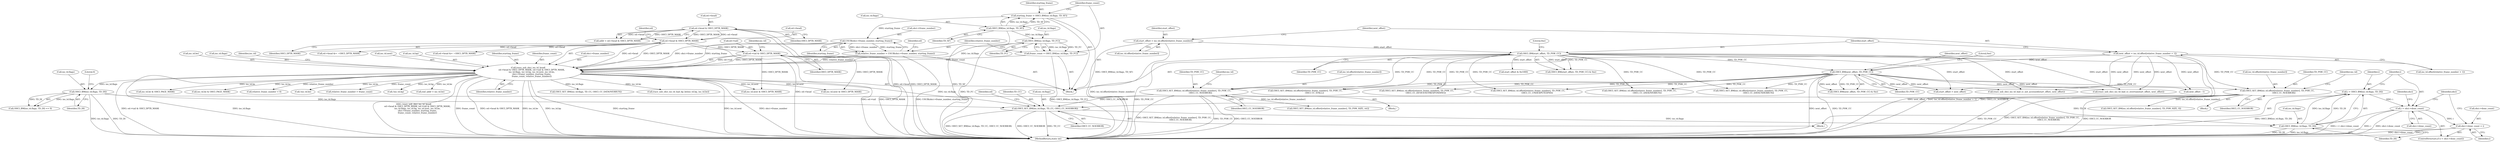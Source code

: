 digraph "0_qemu_26f670a244982335cc08943fb1ec099a2c81e42d@pointer" {
"1000904" [label="(Call,ohci->done_count = i)"];
"1000899" [label="(Call,i < ohci->done_count)"];
"1000891" [label="(Call,i = OHCI_BM(iso_td.flags, TD_DI))"];
"1000893" [label="(Call,OHCI_BM(iso_td.flags, TD_DI))"];
"1000859" [label="(Call,OHCI_SET_BM(iso_td.flags, TD_CC, OHCI_CC_NOERROR))"];
"1000179" [label="(Call,trace_usb_ohci_iso_td_head(\n           ed->head & OHCI_DPTR_MASK, ed->tail & OHCI_DPTR_MASK,\n           iso_td.flags, iso_td.bp, iso_td.next, iso_td.be,\n           ohci->frame_number, starting_frame,\n           frame_count, relative_frame_number))"];
"1000180" [label="(Call,ed->head & OHCI_DPTR_MASK)"];
"1000140" [label="(Call,ed->head & OHCI_DPTR_MASK)"];
"1000185" [label="(Call,ed->tail & OHCI_DPTR_MASK)"];
"1000167" [label="(Call,OHCI_BM(iso_td.flags, TD_FC))"];
"1000160" [label="(Call,OHCI_BM(iso_td.flags, TD_SF))"];
"1000174" [label="(Call,USUB(ohci->frame_number, starting_frame))"];
"1000158" [label="(Call,starting_frame = OHCI_BM(iso_td.flags, TD_SF))"];
"1000165" [label="(Call,frame_count = OHCI_BM(iso_td.flags, TD_FC))"];
"1000172" [label="(Call,relative_frame_number = USUB(ohci->frame_number, starting_frame))"];
"1000585" [label="(Call,OHCI_BM(iso_td.flags, TD_DI))"];
"1000737" [label="(Call,OHCI_SET_BM(iso_td.offset[relative_frame_number], TD_PSW_CC,\n                    OHCI_CC_NOERROR))"];
"1000409" [label="(Call,OHCI_BM(start_offset, TD_PSW_CC))"];
"1000389" [label="(Call,start_offset = iso_td.offset[relative_frame_number])"];
"1000419" [label="(Call,OHCI_BM(next_offset, TD_PSW_CC))"];
"1000396" [label="(Call,next_offset = iso_td.offset[relative_frame_number + 1])"];
"1000711" [label="(Call,OHCI_SET_BM(iso_td.offset[relative_frame_number], TD_PSW_CC,\n                    OHCI_CC_NOERROR))"];
"1000748" [label="(Identifier,iso_td)"];
"1000438" [label="(Call,trace_usb_ohci_iso_td_bad_cc_overrun(start_offset, next_offset))"];
"1000858" [label="(Block,)"];
"1000507" [label="(Call,iso_td.be & OHCI_PAGE_MASK)"];
"1000744" [label="(Identifier,OHCI_CC_NOERROR)"];
"1000745" [label="(Call,OHCI_SET_BM(iso_td.offset[relative_frame_number], TD_PSW_SIZE, 0))"];
"1000420" [label="(Identifier,next_offset)"];
"1000722" [label="(Identifier,iso_td)"];
"1000166" [label="(Identifier,frame_count)"];
"1000187" [label="(Identifier,ed)"];
"1000250" [label="(Call,relative_frame_number < 0)"];
"1000738" [label="(Call,iso_td.offset[relative_frame_number])"];
"1000804" [label="(Call,OHCI_SET_BM(iso_td.offset[relative_frame_number], TD_PSW_CC,\n                            OHCI_CC_DEVICENOTRESPONDING))"];
"1000375" [label="(Call,!iso_td.be)"];
"1000260" [label="(Call,relative_frame_number > frame_count)"];
"1000736" [label="(Block,)"];
"1000900" [label="(Identifier,i)"];
"1000371" [label="(Call,!iso_td.bp)"];
"1000175" [label="(Call,ohci->frame_number)"];
"1000180" [label="(Call,ed->head & OHCI_DPTR_MASK)"];
"1000434" [label="(Call,start_offset > next_offset)"];
"1000901" [label="(Call,ohci->done_count)"];
"1000172" [label="(Call,relative_frame_number = USUB(ohci->frame_number, starting_frame))"];
"1000179" [label="(Call,trace_usb_ohci_iso_td_head(\n           ed->head & OHCI_DPTR_MASK, ed->tail & OHCI_DPTR_MASK,\n           iso_td.flags, iso_td.bp, iso_td.next, iso_td.be,\n           ohci->frame_number, starting_frame,\n           frame_count, relative_frame_number))"];
"1000181" [label="(Call,ed->head)"];
"1000743" [label="(Identifier,TD_PSW_CC)"];
"1000185" [label="(Call,ed->tail & OHCI_DPTR_MASK)"];
"1000199" [label="(Call,iso_td.be)"];
"1000165" [label="(Call,frame_count = OHCI_BM(iso_td.flags, TD_FC))"];
"1000173" [label="(Identifier,relative_frame_number)"];
"1000906" [label="(Identifier,ohci)"];
"1000893" [label="(Call,OHCI_BM(iso_td.flags, TD_DI))"];
"1000517" [label="(Call,end_addr = iso_td.be)"];
"1000168" [label="(Call,iso_td.flags)"];
"1000859" [label="(Call,OHCI_SET_BM(iso_td.flags, TD_CC, OHCI_CC_NOERROR))"];
"1000424" [label="(Call,trace_usb_ohci_iso_td_bad_cc_not_accessed(start_offset, next_offset))"];
"1000159" [label="(Identifier,starting_frame)"];
"1000191" [label="(Identifier,iso_td)"];
"1000140" [label="(Call,ed->head & OHCI_DPTR_MASK)"];
"1000899" [label="(Call,i < ohci->done_count)"];
"1000418" [label="(Call,OHCI_BM(next_offset, TD_PSW_CC) & 0xe)"];
"1000138" [label="(Call,addr = ed->head & OHCI_DPTR_MASK)"];
"1000419" [label="(Call,OHCI_BM(next_offset, TD_PSW_CC))"];
"1000144" [label="(Identifier,OHCI_DPTR_MASK)"];
"1000410" [label="(Identifier,start_offset)"];
"1000189" [label="(Identifier,OHCI_DPTR_MASK)"];
"1000920" [label="(MethodReturn,static int)"];
"1000282" [label="(Call,iso_td.next & OHCI_DPTR_MASK)"];
"1000904" [label="(Call,ohci->done_count = i)"];
"1000412" [label="(Literal,0xe)"];
"1000396" [label="(Call,next_offset = iso_td.offset[relative_frame_number + 1])"];
"1000892" [label="(Identifier,i)"];
"1000586" [label="(Call,iso_td.flags)"];
"1000865" [label="(Call,ed->head &= ~OHCI_DPTR_MASK)"];
"1000737" [label="(Call,OHCI_SET_BM(iso_td.offset[relative_frame_number], TD_PSW_CC,\n                    OHCI_CC_NOERROR))"];
"1000190" [label="(Call,iso_td.flags)"];
"1000161" [label="(Call,iso_td.flags)"];
"1000718" [label="(Identifier,OHCI_CC_NOERROR)"];
"1000267" [label="(Call,OHCI_SET_BM(iso_td.flags, TD_CC, OHCI_CC_DATAOVERRUN))"];
"1000409" [label="(Call,OHCI_BM(start_offset, TD_PSW_CC))"];
"1000864" [label="(Identifier,OHCI_CC_NOERROR)"];
"1000585" [label="(Call,OHCI_BM(iso_td.flags, TD_DI))"];
"1000719" [label="(Call,OHCI_SET_BM(iso_td.offset[relative_frame_number], TD_PSW_SIZE, ret))"];
"1000141" [label="(Call,ed->head)"];
"1000891" [label="(Call,i = OHCI_BM(iso_td.flags, TD_DI))"];
"1000186" [label="(Call,ed->tail)"];
"1000860" [label="(Call,iso_td.flags)"];
"1000184" [label="(Identifier,OHCI_DPTR_MASK)"];
"1000411" [label="(Identifier,TD_PSW_CC)"];
"1000711" [label="(Call,OHCI_SET_BM(iso_td.offset[relative_frame_number], TD_PSW_CC,\n                    OHCI_CC_NOERROR))"];
"1000380" [label="(Call,trace_usb_ohci_iso_td_bad_bp_be(iso_td.bp, iso_td.be))"];
"1000695" [label="(Block,)"];
"1000110" [label="(Block,)"];
"1000765" [label="(Call,OHCI_SET_BM(iso_td.offset[relative_frame_number], TD_PSW_CC,\n                        OHCI_CC_DATAOVERRUN))"];
"1000211" [label="(Identifier,iso_td)"];
"1000867" [label="(Identifier,ed)"];
"1000158" [label="(Call,starting_frame = OHCI_BM(iso_td.flags, TD_SF))"];
"1000196" [label="(Call,iso_td.next)"];
"1000445" [label="(Call,start_offset & 0x1000)"];
"1000193" [label="(Call,iso_td.bp)"];
"1000590" [label="(Literal,0)"];
"1000874" [label="(Call,iso_td.next & OHCI_DPTR_MASK)"];
"1000207" [label="(Identifier,relative_frame_number)"];
"1000391" [label="(Call,iso_td.offset[relative_frame_number])"];
"1000589" [label="(Identifier,TD_DI)"];
"1000584" [label="(Call,OHCI_BM(iso_td.flags, TD_DI) == 0)"];
"1000389" [label="(Call,start_offset = iso_td.offset[relative_frame_number])"];
"1000863" [label="(Identifier,TD_CC)"];
"1000908" [label="(Identifier,i)"];
"1000390" [label="(Identifier,start_offset)"];
"1000905" [label="(Call,ohci->done_count)"];
"1000897" [label="(Identifier,TD_DI)"];
"1000825" [label="(Call,OHCI_SET_BM(iso_td.offset[relative_frame_number], TD_PSW_CC,\n                            OHCI_CC_STALL))"];
"1000712" [label="(Call,iso_td.offset[relative_frame_number])"];
"1000164" [label="(Identifier,TD_SF)"];
"1000174" [label="(Call,USUB(ohci->frame_number, starting_frame))"];
"1000182" [label="(Identifier,ed)"];
"1000911" [label="(Identifier,ohci)"];
"1000171" [label="(Identifier,TD_FC)"];
"1000408" [label="(Call,OHCI_BM(start_offset, TD_PSW_CC) & 0xe)"];
"1000178" [label="(Identifier,starting_frame)"];
"1000397" [label="(Identifier,next_offset)"];
"1000205" [label="(Identifier,starting_frame)"];
"1000466" [label="(Call,iso_td.be & OHCI_PAGE_MASK)"];
"1000845" [label="(Call,OHCI_SET_BM(iso_td.offset[relative_frame_number], TD_PSW_CC,\n                            OHCI_CC_UNDEXPETEDPID))"];
"1000273" [label="(Call,ed->head &= ~OHCI_DPTR_MASK)"];
"1000717" [label="(Identifier,TD_PSW_CC)"];
"1000898" [label="(ControlStructure,if (i < ohci->done_count))"];
"1000206" [label="(Identifier,frame_count)"];
"1000789" [label="(Call,OHCI_SET_BM(iso_td.offset[relative_frame_number], TD_PSW_CC,\n                        OHCI_CC_DATAUNDERRUN))"];
"1000894" [label="(Call,iso_td.flags)"];
"1000421" [label="(Identifier,TD_PSW_CC)"];
"1000398" [label="(Call,iso_td.offset[relative_frame_number + 1])"];
"1000422" [label="(Literal,0xe)"];
"1000160" [label="(Call,OHCI_BM(iso_td.flags, TD_SF))"];
"1000202" [label="(Call,ohci->frame_number)"];
"1000481" [label="(Call,next_offset - 1)"];
"1000167" [label="(Call,OHCI_BM(iso_td.flags, TD_FC))"];
"1000904" -> "1000898"  [label="AST: "];
"1000904" -> "1000908"  [label="CFG: "];
"1000905" -> "1000904"  [label="AST: "];
"1000908" -> "1000904"  [label="AST: "];
"1000911" -> "1000904"  [label="CFG: "];
"1000904" -> "1000920"  [label="DDG: ohci->done_count"];
"1000904" -> "1000920"  [label="DDG: i"];
"1000899" -> "1000904"  [label="DDG: i"];
"1000899" -> "1000898"  [label="AST: "];
"1000899" -> "1000901"  [label="CFG: "];
"1000900" -> "1000899"  [label="AST: "];
"1000901" -> "1000899"  [label="AST: "];
"1000906" -> "1000899"  [label="CFG: "];
"1000911" -> "1000899"  [label="CFG: "];
"1000899" -> "1000920"  [label="DDG: i < ohci->done_count"];
"1000899" -> "1000920"  [label="DDG: i"];
"1000899" -> "1000920"  [label="DDG: ohci->done_count"];
"1000891" -> "1000899"  [label="DDG: i"];
"1000891" -> "1000858"  [label="AST: "];
"1000891" -> "1000893"  [label="CFG: "];
"1000892" -> "1000891"  [label="AST: "];
"1000893" -> "1000891"  [label="AST: "];
"1000900" -> "1000891"  [label="CFG: "];
"1000891" -> "1000920"  [label="DDG: OHCI_BM(iso_td.flags, TD_DI)"];
"1000893" -> "1000891"  [label="DDG: iso_td.flags"];
"1000893" -> "1000891"  [label="DDG: TD_DI"];
"1000893" -> "1000897"  [label="CFG: "];
"1000894" -> "1000893"  [label="AST: "];
"1000897" -> "1000893"  [label="AST: "];
"1000893" -> "1000920"  [label="DDG: TD_DI"];
"1000893" -> "1000920"  [label="DDG: iso_td.flags"];
"1000859" -> "1000893"  [label="DDG: iso_td.flags"];
"1000585" -> "1000893"  [label="DDG: TD_DI"];
"1000859" -> "1000858"  [label="AST: "];
"1000859" -> "1000864"  [label="CFG: "];
"1000860" -> "1000859"  [label="AST: "];
"1000863" -> "1000859"  [label="AST: "];
"1000864" -> "1000859"  [label="AST: "];
"1000867" -> "1000859"  [label="CFG: "];
"1000859" -> "1000920"  [label="DDG: OHCI_SET_BM(iso_td.flags, TD_CC, OHCI_CC_NOERROR)"];
"1000859" -> "1000920"  [label="DDG: OHCI_CC_NOERROR"];
"1000859" -> "1000920"  [label="DDG: TD_CC"];
"1000179" -> "1000859"  [label="DDG: iso_td.flags"];
"1000585" -> "1000859"  [label="DDG: iso_td.flags"];
"1000737" -> "1000859"  [label="DDG: OHCI_CC_NOERROR"];
"1000711" -> "1000859"  [label="DDG: OHCI_CC_NOERROR"];
"1000179" -> "1000110"  [label="AST: "];
"1000179" -> "1000207"  [label="CFG: "];
"1000180" -> "1000179"  [label="AST: "];
"1000185" -> "1000179"  [label="AST: "];
"1000190" -> "1000179"  [label="AST: "];
"1000193" -> "1000179"  [label="AST: "];
"1000196" -> "1000179"  [label="AST: "];
"1000199" -> "1000179"  [label="AST: "];
"1000202" -> "1000179"  [label="AST: "];
"1000205" -> "1000179"  [label="AST: "];
"1000206" -> "1000179"  [label="AST: "];
"1000207" -> "1000179"  [label="AST: "];
"1000211" -> "1000179"  [label="CFG: "];
"1000179" -> "1000920"  [label="DDG: ed->tail & OHCI_DPTR_MASK"];
"1000179" -> "1000920"  [label="DDG: iso_td.flags"];
"1000179" -> "1000920"  [label="DDG: trace_usb_ohci_iso_td_head(\n           ed->head & OHCI_DPTR_MASK, ed->tail & OHCI_DPTR_MASK,\n           iso_td.flags, iso_td.bp, iso_td.next, iso_td.be,\n           ohci->frame_number, starting_frame,\n           frame_count, relative_frame_number)"];
"1000179" -> "1000920"  [label="DDG: frame_count"];
"1000179" -> "1000920"  [label="DDG: ed->head & OHCI_DPTR_MASK"];
"1000179" -> "1000920"  [label="DDG: iso_td.be"];
"1000179" -> "1000920"  [label="DDG: iso_td.bp"];
"1000179" -> "1000920"  [label="DDG: starting_frame"];
"1000179" -> "1000920"  [label="DDG: iso_td.next"];
"1000179" -> "1000920"  [label="DDG: ohci->frame_number"];
"1000180" -> "1000179"  [label="DDG: ed->head"];
"1000180" -> "1000179"  [label="DDG: OHCI_DPTR_MASK"];
"1000185" -> "1000179"  [label="DDG: ed->tail"];
"1000185" -> "1000179"  [label="DDG: OHCI_DPTR_MASK"];
"1000167" -> "1000179"  [label="DDG: iso_td.flags"];
"1000174" -> "1000179"  [label="DDG: ohci->frame_number"];
"1000174" -> "1000179"  [label="DDG: starting_frame"];
"1000165" -> "1000179"  [label="DDG: frame_count"];
"1000172" -> "1000179"  [label="DDG: relative_frame_number"];
"1000179" -> "1000250"  [label="DDG: relative_frame_number"];
"1000179" -> "1000260"  [label="DDG: frame_count"];
"1000179" -> "1000267"  [label="DDG: iso_td.flags"];
"1000179" -> "1000282"  [label="DDG: iso_td.next"];
"1000179" -> "1000371"  [label="DDG: iso_td.bp"];
"1000179" -> "1000375"  [label="DDG: iso_td.be"];
"1000179" -> "1000380"  [label="DDG: iso_td.be"];
"1000179" -> "1000466"  [label="DDG: iso_td.be"];
"1000179" -> "1000507"  [label="DDG: iso_td.be"];
"1000179" -> "1000517"  [label="DDG: iso_td.be"];
"1000179" -> "1000585"  [label="DDG: iso_td.flags"];
"1000179" -> "1000874"  [label="DDG: iso_td.next"];
"1000180" -> "1000184"  [label="CFG: "];
"1000181" -> "1000180"  [label="AST: "];
"1000184" -> "1000180"  [label="AST: "];
"1000187" -> "1000180"  [label="CFG: "];
"1000180" -> "1000920"  [label="DDG: ed->head"];
"1000140" -> "1000180"  [label="DDG: ed->head"];
"1000140" -> "1000180"  [label="DDG: OHCI_DPTR_MASK"];
"1000180" -> "1000185"  [label="DDG: OHCI_DPTR_MASK"];
"1000180" -> "1000273"  [label="DDG: ed->head"];
"1000180" -> "1000865"  [label="DDG: ed->head"];
"1000140" -> "1000138"  [label="AST: "];
"1000140" -> "1000144"  [label="CFG: "];
"1000141" -> "1000140"  [label="AST: "];
"1000144" -> "1000140"  [label="AST: "];
"1000138" -> "1000140"  [label="CFG: "];
"1000140" -> "1000920"  [label="DDG: ed->head"];
"1000140" -> "1000920"  [label="DDG: OHCI_DPTR_MASK"];
"1000140" -> "1000138"  [label="DDG: ed->head"];
"1000140" -> "1000138"  [label="DDG: OHCI_DPTR_MASK"];
"1000185" -> "1000189"  [label="CFG: "];
"1000186" -> "1000185"  [label="AST: "];
"1000189" -> "1000185"  [label="AST: "];
"1000191" -> "1000185"  [label="CFG: "];
"1000185" -> "1000920"  [label="DDG: ed->tail"];
"1000185" -> "1000920"  [label="DDG: OHCI_DPTR_MASK"];
"1000185" -> "1000282"  [label="DDG: OHCI_DPTR_MASK"];
"1000185" -> "1000874"  [label="DDG: OHCI_DPTR_MASK"];
"1000167" -> "1000165"  [label="AST: "];
"1000167" -> "1000171"  [label="CFG: "];
"1000168" -> "1000167"  [label="AST: "];
"1000171" -> "1000167"  [label="AST: "];
"1000165" -> "1000167"  [label="CFG: "];
"1000167" -> "1000920"  [label="DDG: TD_FC"];
"1000167" -> "1000165"  [label="DDG: iso_td.flags"];
"1000167" -> "1000165"  [label="DDG: TD_FC"];
"1000160" -> "1000167"  [label="DDG: iso_td.flags"];
"1000160" -> "1000158"  [label="AST: "];
"1000160" -> "1000164"  [label="CFG: "];
"1000161" -> "1000160"  [label="AST: "];
"1000164" -> "1000160"  [label="AST: "];
"1000158" -> "1000160"  [label="CFG: "];
"1000160" -> "1000920"  [label="DDG: TD_SF"];
"1000160" -> "1000158"  [label="DDG: iso_td.flags"];
"1000160" -> "1000158"  [label="DDG: TD_SF"];
"1000174" -> "1000172"  [label="AST: "];
"1000174" -> "1000178"  [label="CFG: "];
"1000175" -> "1000174"  [label="AST: "];
"1000178" -> "1000174"  [label="AST: "];
"1000172" -> "1000174"  [label="CFG: "];
"1000174" -> "1000172"  [label="DDG: ohci->frame_number"];
"1000174" -> "1000172"  [label="DDG: starting_frame"];
"1000158" -> "1000174"  [label="DDG: starting_frame"];
"1000158" -> "1000110"  [label="AST: "];
"1000159" -> "1000158"  [label="AST: "];
"1000166" -> "1000158"  [label="CFG: "];
"1000158" -> "1000920"  [label="DDG: OHCI_BM(iso_td.flags, TD_SF)"];
"1000165" -> "1000110"  [label="AST: "];
"1000166" -> "1000165"  [label="AST: "];
"1000173" -> "1000165"  [label="CFG: "];
"1000165" -> "1000920"  [label="DDG: OHCI_BM(iso_td.flags, TD_FC)"];
"1000172" -> "1000110"  [label="AST: "];
"1000173" -> "1000172"  [label="AST: "];
"1000182" -> "1000172"  [label="CFG: "];
"1000172" -> "1000920"  [label="DDG: USUB(ohci->frame_number, starting_frame)"];
"1000585" -> "1000584"  [label="AST: "];
"1000585" -> "1000589"  [label="CFG: "];
"1000586" -> "1000585"  [label="AST: "];
"1000589" -> "1000585"  [label="AST: "];
"1000590" -> "1000585"  [label="CFG: "];
"1000585" -> "1000920"  [label="DDG: TD_DI"];
"1000585" -> "1000920"  [label="DDG: iso_td.flags"];
"1000585" -> "1000584"  [label="DDG: iso_td.flags"];
"1000585" -> "1000584"  [label="DDG: TD_DI"];
"1000737" -> "1000736"  [label="AST: "];
"1000737" -> "1000744"  [label="CFG: "];
"1000738" -> "1000737"  [label="AST: "];
"1000743" -> "1000737"  [label="AST: "];
"1000744" -> "1000737"  [label="AST: "];
"1000748" -> "1000737"  [label="CFG: "];
"1000737" -> "1000920"  [label="DDG: OHCI_CC_NOERROR"];
"1000737" -> "1000920"  [label="DDG: TD_PSW_CC"];
"1000737" -> "1000920"  [label="DDG: OHCI_SET_BM(iso_td.offset[relative_frame_number], TD_PSW_CC,\n                    OHCI_CC_NOERROR)"];
"1000409" -> "1000737"  [label="DDG: TD_PSW_CC"];
"1000419" -> "1000737"  [label="DDG: TD_PSW_CC"];
"1000737" -> "1000745"  [label="DDG: iso_td.offset[relative_frame_number]"];
"1000409" -> "1000408"  [label="AST: "];
"1000409" -> "1000411"  [label="CFG: "];
"1000410" -> "1000409"  [label="AST: "];
"1000411" -> "1000409"  [label="AST: "];
"1000412" -> "1000409"  [label="CFG: "];
"1000409" -> "1000920"  [label="DDG: TD_PSW_CC"];
"1000409" -> "1000408"  [label="DDG: start_offset"];
"1000409" -> "1000408"  [label="DDG: TD_PSW_CC"];
"1000389" -> "1000409"  [label="DDG: start_offset"];
"1000409" -> "1000419"  [label="DDG: TD_PSW_CC"];
"1000409" -> "1000424"  [label="DDG: start_offset"];
"1000409" -> "1000434"  [label="DDG: start_offset"];
"1000409" -> "1000438"  [label="DDG: start_offset"];
"1000409" -> "1000445"  [label="DDG: start_offset"];
"1000409" -> "1000711"  [label="DDG: TD_PSW_CC"];
"1000409" -> "1000765"  [label="DDG: TD_PSW_CC"];
"1000409" -> "1000789"  [label="DDG: TD_PSW_CC"];
"1000409" -> "1000804"  [label="DDG: TD_PSW_CC"];
"1000409" -> "1000825"  [label="DDG: TD_PSW_CC"];
"1000409" -> "1000845"  [label="DDG: TD_PSW_CC"];
"1000389" -> "1000110"  [label="AST: "];
"1000389" -> "1000391"  [label="CFG: "];
"1000390" -> "1000389"  [label="AST: "];
"1000391" -> "1000389"  [label="AST: "];
"1000397" -> "1000389"  [label="CFG: "];
"1000389" -> "1000920"  [label="DDG: iso_td.offset[relative_frame_number]"];
"1000419" -> "1000418"  [label="AST: "];
"1000419" -> "1000421"  [label="CFG: "];
"1000420" -> "1000419"  [label="AST: "];
"1000421" -> "1000419"  [label="AST: "];
"1000422" -> "1000419"  [label="CFG: "];
"1000419" -> "1000920"  [label="DDG: next_offset"];
"1000419" -> "1000920"  [label="DDG: TD_PSW_CC"];
"1000419" -> "1000418"  [label="DDG: next_offset"];
"1000419" -> "1000418"  [label="DDG: TD_PSW_CC"];
"1000396" -> "1000419"  [label="DDG: next_offset"];
"1000419" -> "1000424"  [label="DDG: next_offset"];
"1000419" -> "1000434"  [label="DDG: next_offset"];
"1000419" -> "1000438"  [label="DDG: next_offset"];
"1000419" -> "1000481"  [label="DDG: next_offset"];
"1000419" -> "1000711"  [label="DDG: TD_PSW_CC"];
"1000419" -> "1000765"  [label="DDG: TD_PSW_CC"];
"1000419" -> "1000789"  [label="DDG: TD_PSW_CC"];
"1000419" -> "1000804"  [label="DDG: TD_PSW_CC"];
"1000419" -> "1000825"  [label="DDG: TD_PSW_CC"];
"1000419" -> "1000845"  [label="DDG: TD_PSW_CC"];
"1000396" -> "1000110"  [label="AST: "];
"1000396" -> "1000398"  [label="CFG: "];
"1000397" -> "1000396"  [label="AST: "];
"1000398" -> "1000396"  [label="AST: "];
"1000410" -> "1000396"  [label="CFG: "];
"1000396" -> "1000920"  [label="DDG: next_offset"];
"1000396" -> "1000920"  [label="DDG: iso_td.offset[relative_frame_number + 1]"];
"1000396" -> "1000424"  [label="DDG: next_offset"];
"1000396" -> "1000434"  [label="DDG: next_offset"];
"1000396" -> "1000438"  [label="DDG: next_offset"];
"1000396" -> "1000481"  [label="DDG: next_offset"];
"1000711" -> "1000695"  [label="AST: "];
"1000711" -> "1000718"  [label="CFG: "];
"1000712" -> "1000711"  [label="AST: "];
"1000717" -> "1000711"  [label="AST: "];
"1000718" -> "1000711"  [label="AST: "];
"1000722" -> "1000711"  [label="CFG: "];
"1000711" -> "1000920"  [label="DDG: OHCI_SET_BM(iso_td.offset[relative_frame_number], TD_PSW_CC,\n                    OHCI_CC_NOERROR)"];
"1000711" -> "1000920"  [label="DDG: TD_PSW_CC"];
"1000711" -> "1000920"  [label="DDG: OHCI_CC_NOERROR"];
"1000711" -> "1000719"  [label="DDG: iso_td.offset[relative_frame_number]"];
}
